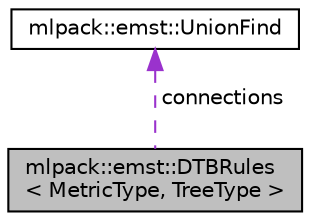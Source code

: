 digraph "mlpack::emst::DTBRules&lt; MetricType, TreeType &gt;"
{
  edge [fontname="Helvetica",fontsize="10",labelfontname="Helvetica",labelfontsize="10"];
  node [fontname="Helvetica",fontsize="10",shape=record];
  Node1 [label="mlpack::emst::DTBRules\l\< MetricType, TreeType \>",height=0.2,width=0.4,color="black", fillcolor="grey75", style="filled" fontcolor="black"];
  Node2 -> Node1 [dir="back",color="darkorchid3",fontsize="10",style="dashed",label=" connections" ,fontname="Helvetica"];
  Node2 [label="mlpack::emst::UnionFind",height=0.2,width=0.4,color="black", fillcolor="white", style="filled",URL="$classmlpack_1_1emst_1_1UnionFind.html",tooltip="A Union-Find data structure. "];
}
